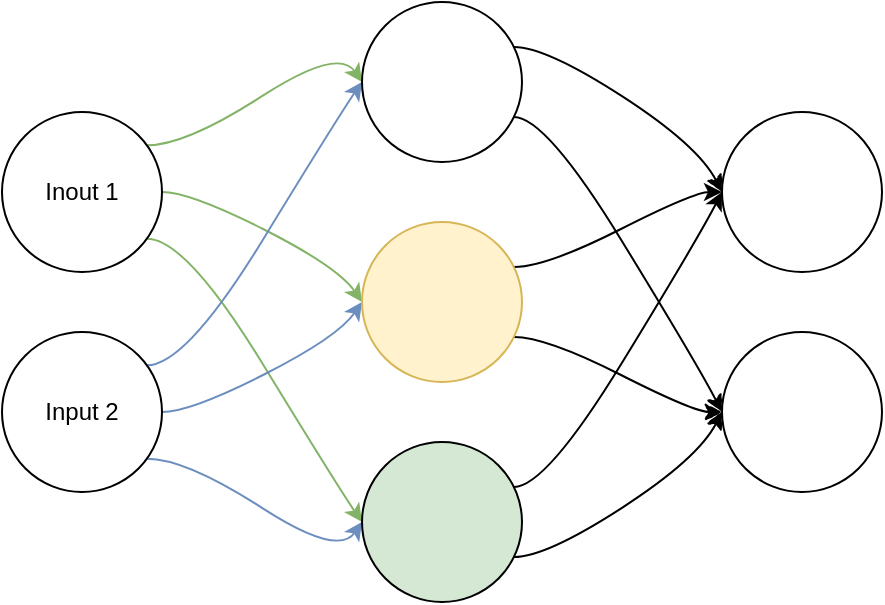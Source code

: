 <mxfile version="10.6.6" type="github"><diagram id="vCOYuiF0Dw8MF3DxZkVl" name="Page-1"><mxGraphModel dx="519" dy="514" grid="1" gridSize="10" guides="1" tooltips="1" connect="1" arrows="1" fold="1" page="1" pageScale="1" pageWidth="850" pageHeight="1100" math="0" shadow="0"><root><mxCell id="0"/><mxCell id="1" parent="0"/><mxCell id="b9mDWitGm9aRzGPSULPH-10" style="edgeStyle=orthogonalEdgeStyle;rounded=0;orthogonalLoop=1;jettySize=auto;html=1;entryX=0;entryY=0.5;entryDx=0;entryDy=0;curved=1;fillColor=#d5e8d4;strokeColor=#82b366;noEdgeStyle=1;orthogonal=1;" edge="1" parent="1" source="b9mDWitGm9aRzGPSULPH-1" target="b9mDWitGm9aRzGPSULPH-6"><mxGeometry relative="1" as="geometry"><Array as="points"><mxPoint x="92" y="71.667"/><mxPoint x="168" y="22.5"/></Array></mxGeometry></mxCell><mxCell id="b9mDWitGm9aRzGPSULPH-13" style="edgeStyle=orthogonalEdgeStyle;curved=1;rounded=0;orthogonalLoop=1;jettySize=auto;html=1;entryX=0;entryY=0.5;entryDx=0;entryDy=0;fillColor=#d5e8d4;strokeColor=#82b366;noEdgeStyle=1;orthogonal=1;" edge="1" parent="1" source="b9mDWitGm9aRzGPSULPH-1" target="b9mDWitGm9aRzGPSULPH-4"><mxGeometry relative="1" as="geometry"><Array as="points"><mxPoint x="94" y="95"/><mxPoint x="168" y="132.5"/></Array></mxGeometry></mxCell><mxCell id="b9mDWitGm9aRzGPSULPH-14" style="edgeStyle=orthogonalEdgeStyle;curved=1;rounded=0;orthogonalLoop=1;jettySize=auto;html=1;entryX=0;entryY=0.5;entryDx=0;entryDy=0;fillColor=#d5e8d4;strokeColor=#82b366;noEdgeStyle=1;orthogonal=1;" edge="1" parent="1" source="b9mDWitGm9aRzGPSULPH-1" target="b9mDWitGm9aRzGPSULPH-5"><mxGeometry relative="1" as="geometry"><Array as="points"><mxPoint x="92" y="118.333"/><mxPoint x="168" y="242.5"/></Array></mxGeometry></mxCell><object label="Inout 1" id="b9mDWitGm9aRzGPSULPH-1"><mxCell style="ellipse;whiteSpace=wrap;html=1;aspect=fixed;" vertex="1" parent="1"><mxGeometry y="55" width="80" height="80" as="geometry"/></mxCell></object><mxCell id="b9mDWitGm9aRzGPSULPH-11" style="edgeStyle=orthogonalEdgeStyle;curved=1;rounded=0;orthogonalLoop=1;jettySize=auto;html=1;entryX=0;entryY=0.5;entryDx=0;entryDy=0;fillColor=#dae8fc;strokeColor=#6c8ebf;noEdgeStyle=1;orthogonal=1;" edge="1" parent="1" source="b9mDWitGm9aRzGPSULPH-2" target="b9mDWitGm9aRzGPSULPH-4"><mxGeometry relative="1" as="geometry"><Array as="points"><mxPoint x="94" y="205"/><mxPoint x="168" y="167.5"/></Array></mxGeometry></mxCell><mxCell id="b9mDWitGm9aRzGPSULPH-12" style="edgeStyle=orthogonalEdgeStyle;curved=1;rounded=0;orthogonalLoop=1;jettySize=auto;html=1;entryX=0;entryY=0.5;entryDx=0;entryDy=0;fillColor=#dae8fc;strokeColor=#6c8ebf;noEdgeStyle=1;orthogonal=1;" edge="1" parent="1" source="b9mDWitGm9aRzGPSULPH-2" target="b9mDWitGm9aRzGPSULPH-6"><mxGeometry relative="1" as="geometry"><Array as="points"><mxPoint x="92" y="181.667"/><mxPoint x="168" y="57.5"/></Array></mxGeometry></mxCell><mxCell id="b9mDWitGm9aRzGPSULPH-17" style="edgeStyle=orthogonalEdgeStyle;curved=1;rounded=0;orthogonalLoop=1;jettySize=auto;html=1;entryX=0;entryY=0.5;entryDx=0;entryDy=0;fillColor=#dae8fc;strokeColor=#6c8ebf;noEdgeStyle=1;orthogonal=1;" edge="1" parent="1" source="b9mDWitGm9aRzGPSULPH-2" target="b9mDWitGm9aRzGPSULPH-5"><mxGeometry relative="1" as="geometry"><Array as="points"><mxPoint x="92" y="228.333"/><mxPoint x="168" y="277.5"/></Array></mxGeometry></mxCell><mxCell id="b9mDWitGm9aRzGPSULPH-2" value="Input 2" style="ellipse;whiteSpace=wrap;html=1;aspect=fixed;" vertex="1" parent="1"><mxGeometry y="165" width="80" height="80" as="geometry"/></mxCell><mxCell id="b9mDWitGm9aRzGPSULPH-19" style="edgeStyle=orthogonalEdgeStyle;curved=1;rounded=0;orthogonalLoop=1;jettySize=auto;html=1;entryX=0;entryY=0.5;entryDx=0;entryDy=0;noEdgeStyle=1;orthogonal=1;" edge="1" parent="1" source="b9mDWitGm9aRzGPSULPH-4" target="b9mDWitGm9aRzGPSULPH-8"><mxGeometry relative="1" as="geometry"><Array as="points"><mxPoint x="272" y="132.5"/><mxPoint x="346" y="95"/></Array></mxGeometry></mxCell><mxCell id="b9mDWitGm9aRzGPSULPH-22" style="edgeStyle=orthogonalEdgeStyle;curved=1;rounded=0;comic=1;orthogonalLoop=1;jettySize=auto;html=1;entryX=0;entryY=0.5;entryDx=0;entryDy=0;shadow=0;noEdgeStyle=1;orthogonal=1;" edge="1" parent="1" source="b9mDWitGm9aRzGPSULPH-4" target="b9mDWitGm9aRzGPSULPH-21"><mxGeometry relative="1" as="geometry"><Array as="points"><mxPoint x="272" y="167.5"/><mxPoint x="346" y="205"/></Array></mxGeometry></mxCell><mxCell id="b9mDWitGm9aRzGPSULPH-4" value="" style="ellipse;whiteSpace=wrap;html=1;aspect=fixed;fillColor=#fff2cc;strokeColor=#d6b656;" vertex="1" parent="1"><mxGeometry x="180" y="110" width="80" height="80" as="geometry"/></mxCell><mxCell id="b9mDWitGm9aRzGPSULPH-20" style="edgeStyle=orthogonalEdgeStyle;curved=1;rounded=0;orthogonalLoop=1;jettySize=auto;html=1;entryX=0;entryY=0.5;entryDx=0;entryDy=0;noEdgeStyle=1;orthogonal=1;" edge="1" parent="1" source="b9mDWitGm9aRzGPSULPH-5" target="b9mDWitGm9aRzGPSULPH-8"><mxGeometry relative="1" as="geometry"><Array as="points"><mxPoint x="272" y="242.5"/><mxPoint x="348" y="118.333"/></Array></mxGeometry></mxCell><mxCell id="b9mDWitGm9aRzGPSULPH-23" style="edgeStyle=orthogonalEdgeStyle;curved=1;rounded=0;comic=1;orthogonalLoop=1;jettySize=auto;html=1;shadow=0;entryX=0;entryY=0.5;entryDx=0;entryDy=0;noEdgeStyle=1;orthogonal=1;" edge="1" parent="1" source="b9mDWitGm9aRzGPSULPH-5" target="b9mDWitGm9aRzGPSULPH-21"><mxGeometry relative="1" as="geometry"><mxPoint x="530" y="330" as="targetPoint"/><Array as="points"><mxPoint x="272" y="277.5"/><mxPoint x="348" y="228.333"/></Array></mxGeometry></mxCell><mxCell id="b9mDWitGm9aRzGPSULPH-5" value="" style="ellipse;whiteSpace=wrap;html=1;aspect=fixed;fillColor=#D5E8D4;gradientColor=none;" vertex="1" parent="1"><mxGeometry x="180" y="220" width="80" height="80" as="geometry"/></mxCell><mxCell id="b9mDWitGm9aRzGPSULPH-18" style="edgeStyle=orthogonalEdgeStyle;rounded=0;orthogonalLoop=1;jettySize=auto;html=1;entryX=0;entryY=0.5;entryDx=0;entryDy=0;elbow=vertical;curved=1;comic=1;shadow=0;noEdgeStyle=1;orthogonal=1;" edge="1" parent="1" source="b9mDWitGm9aRzGPSULPH-6" target="b9mDWitGm9aRzGPSULPH-8"><mxGeometry relative="1" as="geometry"><Array as="points"><mxPoint x="272" y="22.5"/><mxPoint x="348" y="71.667"/></Array></mxGeometry></mxCell><mxCell id="b9mDWitGm9aRzGPSULPH-24" style="edgeStyle=orthogonalEdgeStyle;curved=1;rounded=0;comic=1;orthogonalLoop=1;jettySize=auto;html=1;entryX=0;entryY=0.5;entryDx=0;entryDy=0;shadow=0;noEdgeStyle=1;orthogonal=1;" edge="1" parent="1" source="b9mDWitGm9aRzGPSULPH-6" target="b9mDWitGm9aRzGPSULPH-21"><mxGeometry relative="1" as="geometry"><Array as="points"><mxPoint x="272" y="57.5"/><mxPoint x="348" y="181.667"/></Array></mxGeometry></mxCell><mxCell id="b9mDWitGm9aRzGPSULPH-6" value="" style="ellipse;whiteSpace=wrap;html=1;aspect=fixed;" vertex="1" parent="1"><mxGeometry x="180" width="80" height="80" as="geometry"/></mxCell><mxCell id="b9mDWitGm9aRzGPSULPH-8" value="" style="ellipse;whiteSpace=wrap;html=1;aspect=fixed;" vertex="1" parent="1"><mxGeometry x="360" y="55" width="80" height="80" as="geometry"/></mxCell><mxCell id="b9mDWitGm9aRzGPSULPH-21" value="" style="ellipse;whiteSpace=wrap;html=1;aspect=fixed;" vertex="1" parent="1"><mxGeometry x="360" y="165" width="80" height="80" as="geometry"/></mxCell></root></mxGraphModel></diagram></mxfile>